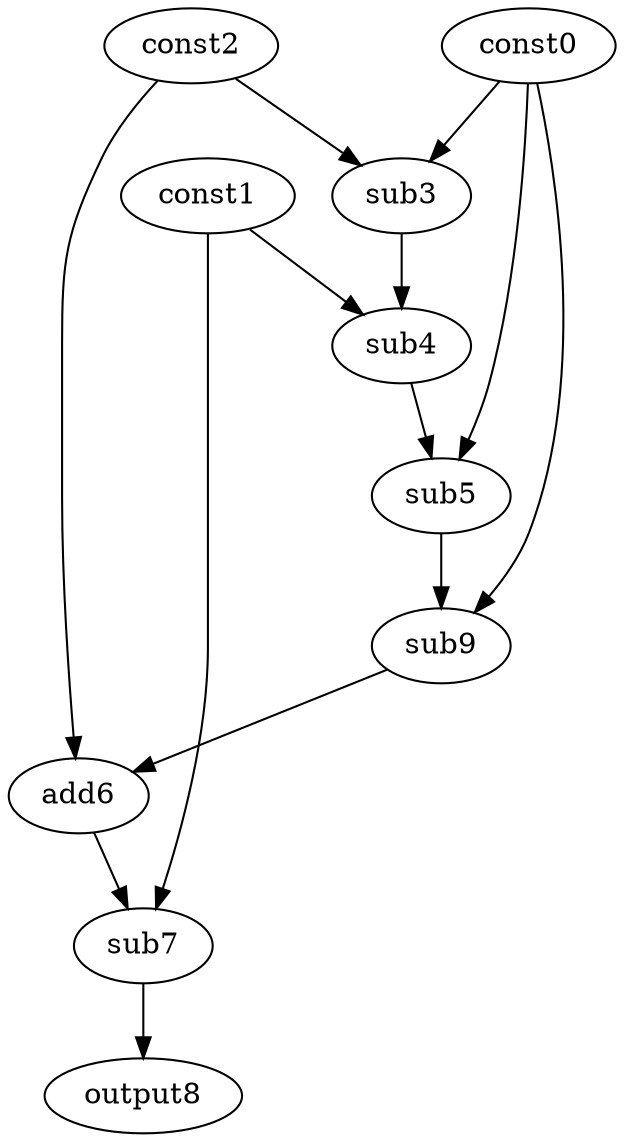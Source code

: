 digraph G { 
const0[opcode=const]; 
const1[opcode=const]; 
const2[opcode=const]; 
sub3[opcode=sub]; 
sub4[opcode=sub]; 
sub5[opcode=sub]; 
add6[opcode=add]; 
sub7[opcode=sub]; 
output8[opcode=output]; 
sub9[opcode=sub]; 
const0->sub3[operand=0];
const2->sub3[operand=1];
const1->sub4[operand=0];
sub3->sub4[operand=1];
const0->sub5[operand=0];
sub4->sub5[operand=1];
const0->sub9[operand=0];
sub5->sub9[operand=1];
sub9->add6[operand=0];
const2->add6[operand=1];
const1->sub7[operand=0];
add6->sub7[operand=1];
sub7->output8[operand=0];
}
